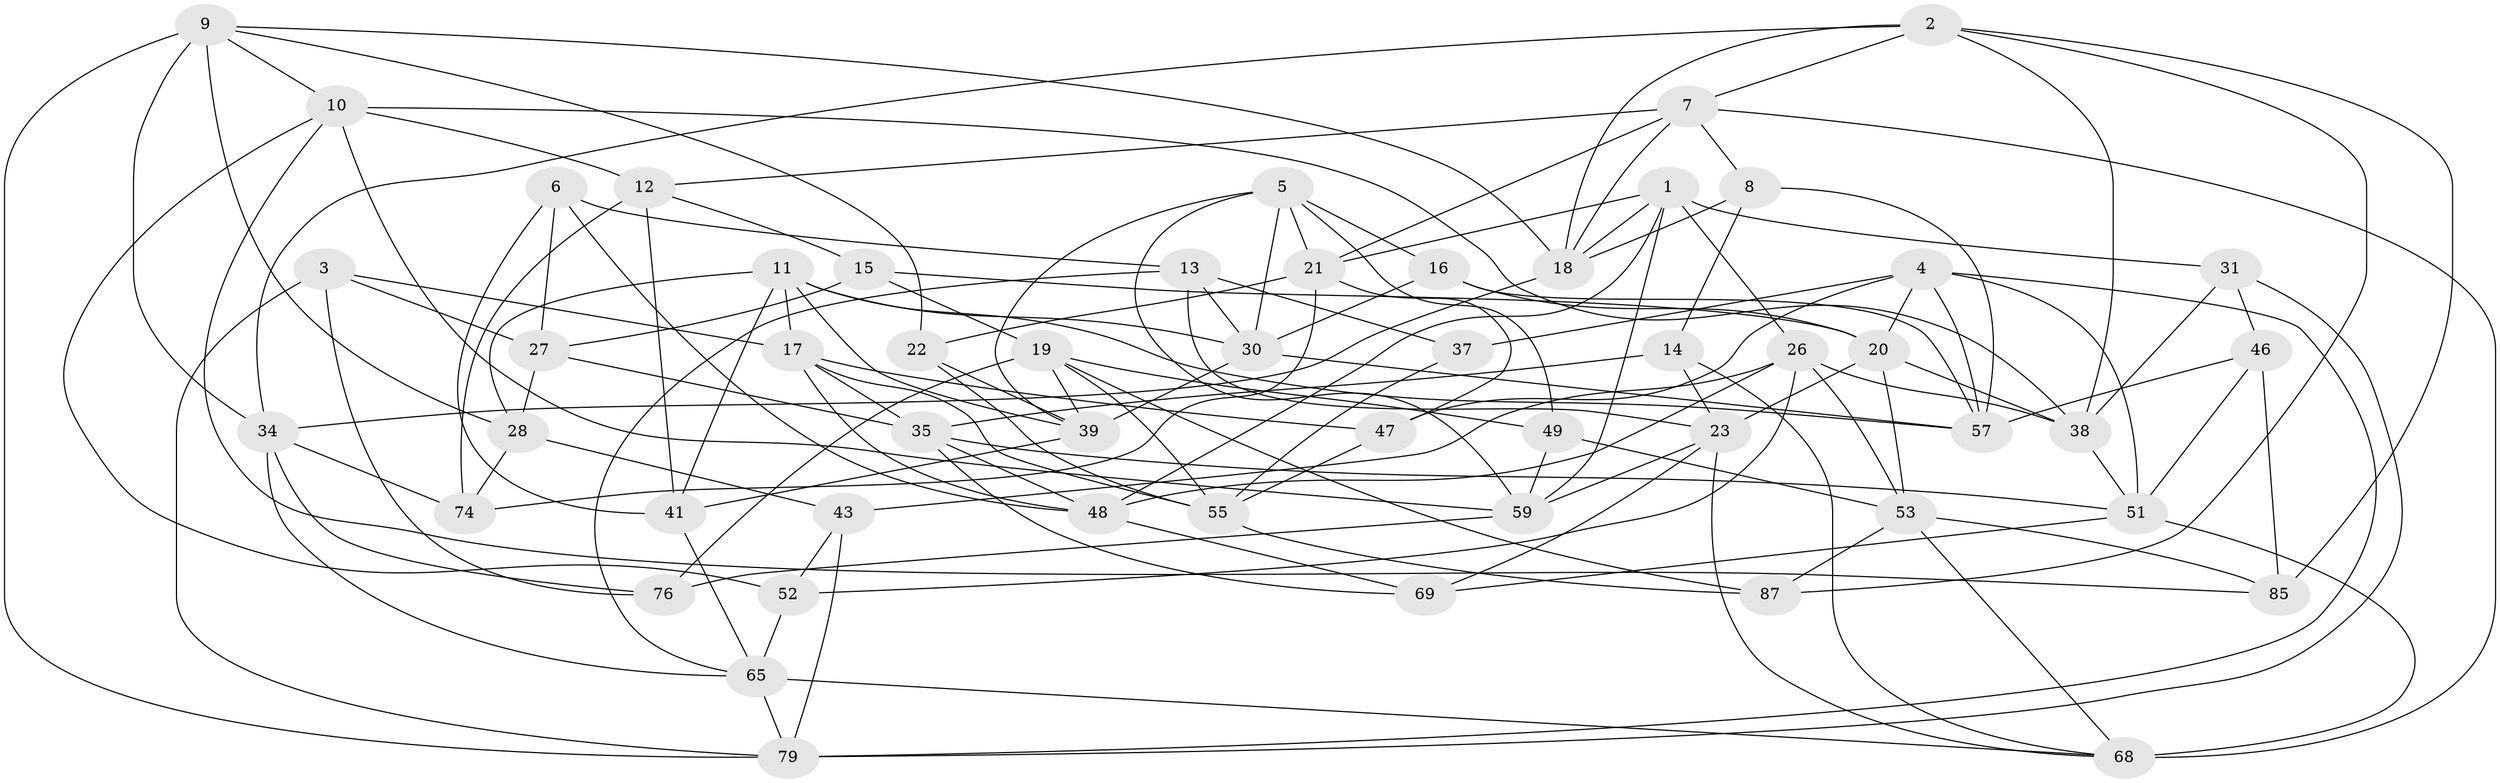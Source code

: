 // Generated by graph-tools (version 1.1) at 2025/52/02/27/25 19:52:27]
// undirected, 53 vertices, 137 edges
graph export_dot {
graph [start="1"]
  node [color=gray90,style=filled];
  1 [super="+50"];
  2 [super="+24"];
  3;
  4 [super="+33"];
  5 [super="+78"];
  6;
  7 [super="+81"];
  8;
  9 [super="+71"];
  10 [super="+70"];
  11 [super="+77"];
  12 [super="+29"];
  13 [super="+82"];
  14;
  15;
  16;
  17 [super="+25"];
  18 [super="+42"];
  19 [super="+45"];
  20 [super="+80"];
  21 [super="+60"];
  22;
  23 [super="+36"];
  26 [super="+44"];
  27 [super="+63"];
  28 [super="+32"];
  30 [super="+66"];
  31;
  34 [super="+64"];
  35 [super="+67"];
  37;
  38 [super="+40"];
  39 [super="+61"];
  41 [super="+54"];
  43;
  46;
  47;
  48 [super="+73"];
  49;
  51 [super="+56"];
  52;
  53 [super="+72"];
  55 [super="+86"];
  57 [super="+58"];
  59 [super="+62"];
  65 [super="+75"];
  68 [super="+84"];
  69;
  74;
  76;
  79 [super="+83"];
  85;
  87;
  1 -- 18;
  1 -- 59;
  1 -- 48;
  1 -- 26;
  1 -- 31;
  1 -- 21;
  2 -- 34;
  2 -- 7;
  2 -- 38;
  2 -- 18;
  2 -- 85;
  2 -- 87;
  3 -- 76;
  3 -- 79;
  3 -- 17;
  3 -- 27;
  4 -- 51;
  4 -- 20;
  4 -- 47;
  4 -- 57;
  4 -- 37;
  4 -- 79;
  5 -- 16;
  5 -- 59;
  5 -- 21;
  5 -- 49;
  5 -- 30;
  5 -- 39;
  6 -- 27;
  6 -- 13;
  6 -- 48;
  6 -- 41;
  7 -- 68;
  7 -- 8;
  7 -- 18;
  7 -- 21;
  7 -- 12;
  8 -- 18;
  8 -- 57;
  8 -- 14;
  9 -- 34;
  9 -- 18;
  9 -- 10;
  9 -- 28;
  9 -- 22;
  9 -- 79;
  10 -- 85;
  10 -- 59;
  10 -- 12;
  10 -- 52;
  10 -- 38;
  11 -- 17;
  11 -- 28;
  11 -- 39;
  11 -- 41;
  11 -- 57;
  11 -- 30;
  12 -- 15;
  12 -- 41 [weight=2];
  12 -- 74;
  13 -- 23;
  13 -- 37 [weight=2];
  13 -- 65;
  13 -- 30;
  14 -- 35;
  14 -- 68;
  14 -- 23;
  15 -- 20;
  15 -- 19;
  15 -- 27;
  16 -- 30;
  16 -- 20;
  16 -- 57;
  17 -- 48;
  17 -- 47;
  17 -- 35;
  17 -- 55;
  18 -- 34;
  19 -- 76;
  19 -- 55;
  19 -- 49;
  19 -- 39;
  19 -- 87;
  20 -- 53;
  20 -- 38;
  20 -- 23;
  21 -- 47;
  21 -- 74;
  21 -- 22;
  22 -- 55;
  22 -- 39;
  23 -- 59;
  23 -- 68;
  23 -- 69;
  26 -- 53;
  26 -- 43;
  26 -- 48;
  26 -- 38;
  26 -- 52;
  27 -- 28 [weight=2];
  27 -- 35;
  28 -- 74;
  28 -- 43;
  30 -- 39;
  30 -- 57;
  31 -- 79;
  31 -- 46;
  31 -- 38;
  34 -- 65;
  34 -- 76;
  34 -- 74;
  35 -- 69;
  35 -- 48;
  35 -- 51;
  37 -- 55;
  38 -- 51;
  39 -- 41;
  41 -- 65;
  43 -- 79;
  43 -- 52;
  46 -- 85;
  46 -- 51;
  46 -- 57;
  47 -- 55;
  48 -- 69;
  49 -- 59;
  49 -- 53;
  51 -- 68;
  51 -- 69;
  52 -- 65;
  53 -- 87;
  53 -- 68;
  53 -- 85;
  55 -- 87;
  59 -- 76;
  65 -- 79;
  65 -- 68;
}
